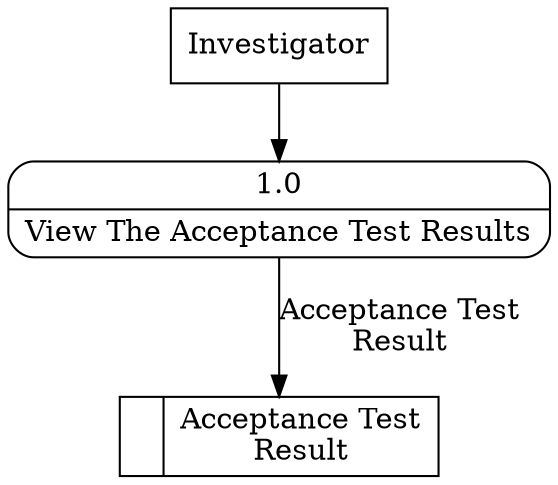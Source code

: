 digraph dfd2{ 
node[shape=record]
200 [label="<f0>  |<f1> Acceptance Test\nResult " ];
201 [label="Investigator" shape=box];
202 [label="{<f0> 1.0|<f1> View The Acceptance Test Results }" shape=Mrecord];
201 -> 202
202 -> 200 [label="Acceptance Test\nResult"]
}